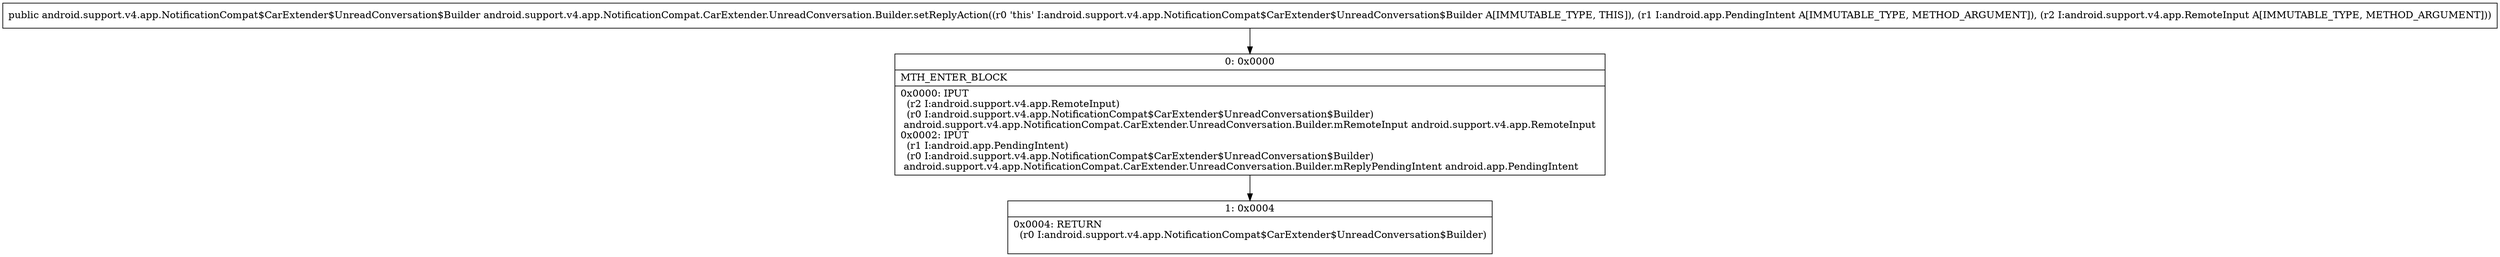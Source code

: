 digraph "CFG forandroid.support.v4.app.NotificationCompat.CarExtender.UnreadConversation.Builder.setReplyAction(Landroid\/app\/PendingIntent;Landroid\/support\/v4\/app\/RemoteInput;)Landroid\/support\/v4\/app\/NotificationCompat$CarExtender$UnreadConversation$Builder;" {
Node_0 [shape=record,label="{0\:\ 0x0000|MTH_ENTER_BLOCK\l|0x0000: IPUT  \l  (r2 I:android.support.v4.app.RemoteInput)\l  (r0 I:android.support.v4.app.NotificationCompat$CarExtender$UnreadConversation$Builder)\l android.support.v4.app.NotificationCompat.CarExtender.UnreadConversation.Builder.mRemoteInput android.support.v4.app.RemoteInput \l0x0002: IPUT  \l  (r1 I:android.app.PendingIntent)\l  (r0 I:android.support.v4.app.NotificationCompat$CarExtender$UnreadConversation$Builder)\l android.support.v4.app.NotificationCompat.CarExtender.UnreadConversation.Builder.mReplyPendingIntent android.app.PendingIntent \l}"];
Node_1 [shape=record,label="{1\:\ 0x0004|0x0004: RETURN  \l  (r0 I:android.support.v4.app.NotificationCompat$CarExtender$UnreadConversation$Builder)\l \l}"];
MethodNode[shape=record,label="{public android.support.v4.app.NotificationCompat$CarExtender$UnreadConversation$Builder android.support.v4.app.NotificationCompat.CarExtender.UnreadConversation.Builder.setReplyAction((r0 'this' I:android.support.v4.app.NotificationCompat$CarExtender$UnreadConversation$Builder A[IMMUTABLE_TYPE, THIS]), (r1 I:android.app.PendingIntent A[IMMUTABLE_TYPE, METHOD_ARGUMENT]), (r2 I:android.support.v4.app.RemoteInput A[IMMUTABLE_TYPE, METHOD_ARGUMENT])) }"];
MethodNode -> Node_0;
Node_0 -> Node_1;
}

